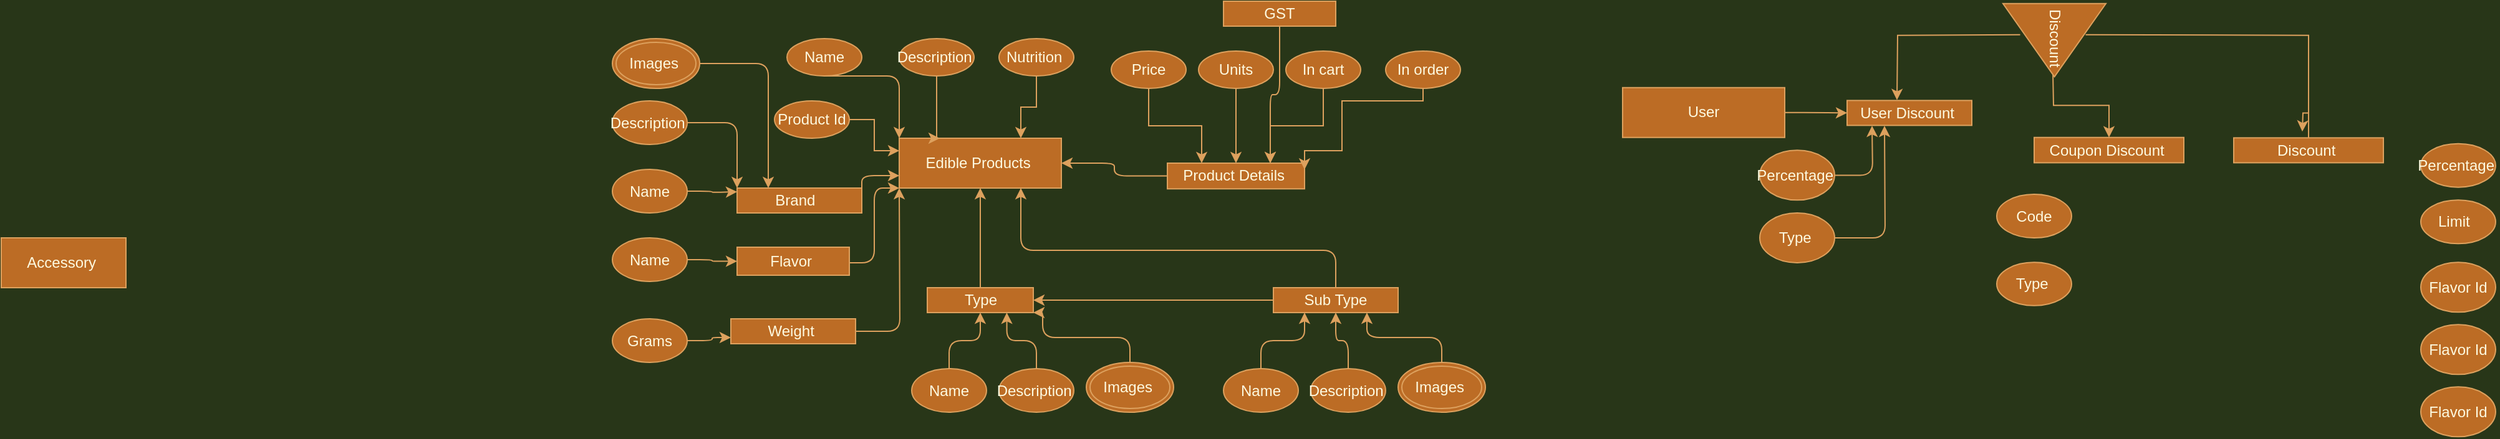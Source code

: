 <mxfile version="14.9.8" type="github">
  <diagram id="o0DlsNENsoFimQwdIdRT" name="Page-1">
    <mxGraphModel dx="1435" dy="733" grid="1" gridSize="10" guides="1" tooltips="1" connect="1" arrows="1" fold="1" page="1" pageScale="1" pageWidth="850" pageHeight="1100" background="#283618" math="0" shadow="0">
      <root>
        <mxCell id="0" />
        <mxCell id="1" parent="0" />
        <mxCell id="IQcZgMmbsIFZZEIsL7-R-1" value="Edible Products&amp;nbsp;" style="rounded=0;whiteSpace=wrap;html=1;fillColor=#BC6C25;strokeColor=#DDA15E;fontColor=#FEFAE0;" parent="1" vertex="1">
          <mxGeometry x="1200" y="250" width="130" height="40" as="geometry" />
        </mxCell>
        <mxCell id="5yPDVFOMv4cVIeS-5JL2-53" style="edgeStyle=orthogonalEdgeStyle;curved=0;rounded=1;sketch=0;orthogonalLoop=1;jettySize=auto;html=1;entryX=1;entryY=0.5;entryDx=0;entryDy=0;fontColor=#FEFAE0;strokeColor=#DDA15E;fillColor=#BC6C25;" edge="1" parent="1" source="IQcZgMmbsIFZZEIsL7-R-3" target="IQcZgMmbsIFZZEIsL7-R-1">
          <mxGeometry relative="1" as="geometry" />
        </mxCell>
        <mxCell id="IQcZgMmbsIFZZEIsL7-R-3" value="Product Details&amp;nbsp;" style="rounded=0;whiteSpace=wrap;html=1;fillColor=#BC6C25;strokeColor=#DDA15E;fontColor=#FEFAE0;" parent="1" vertex="1">
          <mxGeometry x="1415" y="270" width="110" height="20.63" as="geometry" />
        </mxCell>
        <mxCell id="5yPDVFOMv4cVIeS-5JL2-29" style="edgeStyle=orthogonalEdgeStyle;curved=0;rounded=1;sketch=0;orthogonalLoop=1;jettySize=auto;html=1;fontColor=#FEFAE0;strokeColor=#DDA15E;fillColor=#BC6C25;" edge="1" parent="1" source="IQcZgMmbsIFZZEIsL7-R-6">
          <mxGeometry relative="1" as="geometry">
            <mxPoint x="1200" y="250" as="targetPoint" />
            <Array as="points">
              <mxPoint x="1200" y="200" />
            </Array>
          </mxGeometry>
        </mxCell>
        <mxCell id="IQcZgMmbsIFZZEIsL7-R-6" value="Name" style="ellipse;whiteSpace=wrap;html=1;rotation=0;fillColor=#BC6C25;strokeColor=#DDA15E;fontColor=#FEFAE0;" parent="1" vertex="1">
          <mxGeometry x="1110" y="170" width="60" height="30" as="geometry" />
        </mxCell>
        <mxCell id="IQcZgMmbsIFZZEIsL7-R-18" style="edgeStyle=orthogonalEdgeStyle;rounded=0;orthogonalLoop=1;jettySize=auto;html=1;entryX=0.25;entryY=0;entryDx=0;entryDy=0;labelBackgroundColor=#283618;strokeColor=#DDA15E;fontColor=#FEFAE0;" parent="1" source="IQcZgMmbsIFZZEIsL7-R-7" target="IQcZgMmbsIFZZEIsL7-R-1" edge="1">
          <mxGeometry relative="1" as="geometry">
            <Array as="points">
              <mxPoint x="1230" y="250" />
            </Array>
          </mxGeometry>
        </mxCell>
        <mxCell id="IQcZgMmbsIFZZEIsL7-R-7" value="Description&amp;nbsp;" style="ellipse;whiteSpace=wrap;html=1;rotation=0;fillColor=#BC6C25;strokeColor=#DDA15E;fontColor=#FEFAE0;" parent="1" vertex="1">
          <mxGeometry x="1200" y="170" width="60" height="30" as="geometry" />
        </mxCell>
        <mxCell id="IQcZgMmbsIFZZEIsL7-R-19" style="edgeStyle=orthogonalEdgeStyle;rounded=0;orthogonalLoop=1;jettySize=auto;html=1;entryX=0.75;entryY=0;entryDx=0;entryDy=0;labelBackgroundColor=#283618;strokeColor=#DDA15E;fontColor=#FEFAE0;" parent="1" source="IQcZgMmbsIFZZEIsL7-R-13" target="IQcZgMmbsIFZZEIsL7-R-1" edge="1">
          <mxGeometry relative="1" as="geometry" />
        </mxCell>
        <mxCell id="IQcZgMmbsIFZZEIsL7-R-13" value="Nutrition&amp;nbsp;" style="ellipse;whiteSpace=wrap;html=1;rotation=0;fillColor=#BC6C25;strokeColor=#DDA15E;fontColor=#FEFAE0;" parent="1" vertex="1">
          <mxGeometry x="1280" y="170" width="60" height="30" as="geometry" />
        </mxCell>
        <mxCell id="IQcZgMmbsIFZZEIsL7-R-15" style="edgeStyle=orthogonalEdgeStyle;rounded=0;orthogonalLoop=1;jettySize=auto;html=1;entryX=0;entryY=0.25;entryDx=0;entryDy=0;labelBackgroundColor=#283618;strokeColor=#DDA15E;fontColor=#FEFAE0;" parent="1" source="IQcZgMmbsIFZZEIsL7-R-14" target="IQcZgMmbsIFZZEIsL7-R-1" edge="1">
          <mxGeometry relative="1" as="geometry" />
        </mxCell>
        <mxCell id="IQcZgMmbsIFZZEIsL7-R-14" value="Product Id" style="ellipse;whiteSpace=wrap;html=1;rotation=0;fillColor=#BC6C25;strokeColor=#DDA15E;fontColor=#FEFAE0;" parent="1" vertex="1">
          <mxGeometry x="1100" y="220" width="60" height="30" as="geometry" />
        </mxCell>
        <mxCell id="IQcZgMmbsIFZZEIsL7-R-33" value="" style="edgeStyle=orthogonalEdgeStyle;rounded=0;orthogonalLoop=1;jettySize=auto;html=1;labelBackgroundColor=#283618;strokeColor=#DDA15E;fontColor=#FEFAE0;" parent="1" edge="1">
          <mxGeometry relative="1" as="geometry">
            <mxPoint x="2098.75" y="166.87" as="sourcePoint" />
            <mxPoint x="2000" y="219.37" as="targetPoint" />
          </mxGeometry>
        </mxCell>
        <mxCell id="IQcZgMmbsIFZZEIsL7-R-35" value="" style="edgeStyle=orthogonalEdgeStyle;rounded=0;orthogonalLoop=1;jettySize=auto;html=1;labelBackgroundColor=#283618;strokeColor=#DDA15E;fontColor=#FEFAE0;" parent="1" target="IQcZgMmbsIFZZEIsL7-R-34" edge="1">
          <mxGeometry relative="1" as="geometry">
            <mxPoint x="2125" y="196.87" as="sourcePoint" />
          </mxGeometry>
        </mxCell>
        <mxCell id="IQcZgMmbsIFZZEIsL7-R-37" value="" style="edgeStyle=orthogonalEdgeStyle;rounded=0;orthogonalLoop=1;jettySize=auto;html=1;labelBackgroundColor=#283618;strokeColor=#DDA15E;fontColor=#FEFAE0;startArrow=none;" parent="1" edge="1" source="5yPDVFOMv4cVIeS-5JL2-46">
          <mxGeometry relative="1" as="geometry">
            <mxPoint x="2151.25" y="166.87" as="sourcePoint" />
            <mxPoint x="2325.0" y="244.68" as="targetPoint" />
          </mxGeometry>
        </mxCell>
        <mxCell id="IQcZgMmbsIFZZEIsL7-R-32" value="User Discount&amp;nbsp;" style="whiteSpace=wrap;html=1;fillColor=#BC6C25;strokeColor=#DDA15E;fontColor=#FEFAE0;" parent="1" vertex="1">
          <mxGeometry x="1960" y="219.68" width="100" height="20" as="geometry" />
        </mxCell>
        <mxCell id="IQcZgMmbsIFZZEIsL7-R-34" value="Coupon Discount&amp;nbsp;" style="whiteSpace=wrap;html=1;fillColor=#BC6C25;strokeColor=#DDA15E;fontColor=#FEFAE0;" parent="1" vertex="1">
          <mxGeometry x="2110" y="249.37" width="120" height="20.31" as="geometry" />
        </mxCell>
        <mxCell id="IQcZgMmbsIFZZEIsL7-R-38" value="Discount&amp;nbsp;" style="triangle;whiteSpace=wrap;html=1;fontColor=#FEFAE0;rotation=90;fillColor=#BC6C25;strokeColor=#DDA15E;" parent="1" vertex="1">
          <mxGeometry x="2096.88" y="130" width="58.75" height="82.5" as="geometry" />
        </mxCell>
        <mxCell id="6ZJNAHarv_-wQdy6G1yE-9" style="edgeStyle=orthogonalEdgeStyle;rounded=0;orthogonalLoop=1;jettySize=auto;html=1;entryX=0.5;entryY=0;entryDx=0;entryDy=0;fontColor=#FEFAE0;exitX=1;exitY=1;exitDx=0;exitDy=0;labelBackgroundColor=#283618;strokeColor=#DDA15E;" parent="1" source="6ZJNAHarv_-wQdy6G1yE-3" target="IQcZgMmbsIFZZEIsL7-R-3" edge="1">
          <mxGeometry relative="1" as="geometry">
            <mxPoint x="1490" y="220" as="sourcePoint" />
            <Array as="points">
              <mxPoint x="1470" y="206" />
              <mxPoint x="1470" y="250" />
            </Array>
          </mxGeometry>
        </mxCell>
        <mxCell id="6ZJNAHarv_-wQdy6G1yE-3" value="Units" style="ellipse;whiteSpace=wrap;html=1;rotation=0;fillColor=#BC6C25;strokeColor=#DDA15E;fontColor=#FEFAE0;" parent="1" vertex="1">
          <mxGeometry x="1440" y="180" width="60" height="30" as="geometry" />
        </mxCell>
        <mxCell id="6ZJNAHarv_-wQdy6G1yE-8" style="edgeStyle=orthogonalEdgeStyle;rounded=0;orthogonalLoop=1;jettySize=auto;html=1;entryX=0.25;entryY=0;entryDx=0;entryDy=0;fontColor=#FEFAE0;labelBackgroundColor=#283618;strokeColor=#DDA15E;" parent="1" source="6ZJNAHarv_-wQdy6G1yE-4" target="IQcZgMmbsIFZZEIsL7-R-3" edge="1">
          <mxGeometry relative="1" as="geometry" />
        </mxCell>
        <mxCell id="6ZJNAHarv_-wQdy6G1yE-4" value="Price" style="ellipse;whiteSpace=wrap;html=1;rotation=0;fillColor=#BC6C25;strokeColor=#DDA15E;fontColor=#FEFAE0;" parent="1" vertex="1">
          <mxGeometry x="1370" y="180" width="60" height="30" as="geometry" />
        </mxCell>
        <mxCell id="6ZJNAHarv_-wQdy6G1yE-10" style="edgeStyle=orthogonalEdgeStyle;rounded=0;orthogonalLoop=1;jettySize=auto;html=1;entryX=0.75;entryY=0;entryDx=0;entryDy=0;fontColor=#FEFAE0;labelBackgroundColor=#283618;strokeColor=#DDA15E;" parent="1" source="6ZJNAHarv_-wQdy6G1yE-5" target="IQcZgMmbsIFZZEIsL7-R-3" edge="1">
          <mxGeometry relative="1" as="geometry" />
        </mxCell>
        <mxCell id="6ZJNAHarv_-wQdy6G1yE-5" value="In cart" style="ellipse;whiteSpace=wrap;html=1;rotation=0;fillColor=#BC6C25;strokeColor=#DDA15E;fontColor=#FEFAE0;" parent="1" vertex="1">
          <mxGeometry x="1510" y="180" width="60" height="30" as="geometry" />
        </mxCell>
        <mxCell id="6ZJNAHarv_-wQdy6G1yE-11" style="edgeStyle=orthogonalEdgeStyle;rounded=0;orthogonalLoop=1;jettySize=auto;html=1;entryX=1;entryY=0.25;entryDx=0;entryDy=0;fontColor=#FEFAE0;labelBackgroundColor=#283618;strokeColor=#DDA15E;" parent="1" source="6ZJNAHarv_-wQdy6G1yE-6" target="IQcZgMmbsIFZZEIsL7-R-3" edge="1">
          <mxGeometry relative="1" as="geometry">
            <Array as="points">
              <mxPoint x="1620" y="220" />
              <mxPoint x="1555" y="220" />
              <mxPoint x="1555" y="260" />
            </Array>
          </mxGeometry>
        </mxCell>
        <mxCell id="6ZJNAHarv_-wQdy6G1yE-6" value="In order" style="ellipse;whiteSpace=wrap;html=1;rotation=0;fillColor=#BC6C25;strokeColor=#DDA15E;fontColor=#FEFAE0;" parent="1" vertex="1">
          <mxGeometry x="1590" y="180" width="60" height="30" as="geometry" />
        </mxCell>
        <mxCell id="6ZJNAHarv_-wQdy6G1yE-23" value="Accessory&amp;nbsp;" style="whiteSpace=wrap;html=1;align=center;fontColor=#FEFAE0;fillColor=#BC6C25;strokeColor=#DDA15E;" parent="1" vertex="1">
          <mxGeometry x="480" y="330" width="100" height="40" as="geometry" />
        </mxCell>
        <mxCell id="5yPDVFOMv4cVIeS-5JL2-5" style="edgeStyle=orthogonalEdgeStyle;curved=0;rounded=1;sketch=0;orthogonalLoop=1;jettySize=auto;html=1;entryX=0.5;entryY=1;entryDx=0;entryDy=0;fontColor=#FEFAE0;strokeColor=#DDA15E;fillColor=#BC6C25;" edge="1" parent="1" source="5yPDVFOMv4cVIeS-5JL2-1" target="IQcZgMmbsIFZZEIsL7-R-1">
          <mxGeometry relative="1" as="geometry" />
        </mxCell>
        <mxCell id="5yPDVFOMv4cVIeS-5JL2-1" value="Type" style="whiteSpace=wrap;html=1;fillColor=#BC6C25;strokeColor=#DDA15E;fontColor=#FEFAE0;" vertex="1" parent="1">
          <mxGeometry x="1222.5" y="370" width="85" height="20" as="geometry" />
        </mxCell>
        <mxCell id="5yPDVFOMv4cVIeS-5JL2-6" style="edgeStyle=orthogonalEdgeStyle;curved=0;rounded=1;sketch=0;orthogonalLoop=1;jettySize=auto;html=1;fontColor=#FEFAE0;strokeColor=#DDA15E;fillColor=#BC6C25;entryX=1;entryY=0.5;entryDx=0;entryDy=0;" edge="1" parent="1" source="5yPDVFOMv4cVIeS-5JL2-2" target="5yPDVFOMv4cVIeS-5JL2-1">
          <mxGeometry relative="1" as="geometry">
            <mxPoint x="1320" y="375" as="targetPoint" />
          </mxGeometry>
        </mxCell>
        <mxCell id="5yPDVFOMv4cVIeS-5JL2-36" style="edgeStyle=orthogonalEdgeStyle;curved=0;rounded=1;sketch=0;orthogonalLoop=1;jettySize=auto;html=1;entryX=0.75;entryY=1;entryDx=0;entryDy=0;fontColor=#FEFAE0;strokeColor=#DDA15E;fillColor=#BC6C25;" edge="1" parent="1" source="5yPDVFOMv4cVIeS-5JL2-2" target="IQcZgMmbsIFZZEIsL7-R-1">
          <mxGeometry relative="1" as="geometry">
            <Array as="points">
              <mxPoint x="1550" y="340" />
              <mxPoint x="1298" y="340" />
            </Array>
          </mxGeometry>
        </mxCell>
        <mxCell id="5yPDVFOMv4cVIeS-5JL2-2" value="Sub Type" style="whiteSpace=wrap;html=1;fillColor=#BC6C25;strokeColor=#DDA15E;fontColor=#FEFAE0;" vertex="1" parent="1">
          <mxGeometry x="1500" y="370" width="100" height="20" as="geometry" />
        </mxCell>
        <mxCell id="5yPDVFOMv4cVIeS-5JL2-4" style="edgeStyle=orthogonalEdgeStyle;curved=0;rounded=1;sketch=0;orthogonalLoop=1;jettySize=auto;html=1;fontColor=#FEFAE0;strokeColor=#DDA15E;fillColor=#BC6C25;" edge="1" parent="1" source="5yPDVFOMv4cVIeS-5JL2-3">
          <mxGeometry relative="1" as="geometry">
            <mxPoint x="1200" y="280" as="targetPoint" />
            <Array as="points">
              <mxPoint x="1170" y="280" />
            </Array>
          </mxGeometry>
        </mxCell>
        <mxCell id="5yPDVFOMv4cVIeS-5JL2-3" value="Brand &amp;nbsp;" style="whiteSpace=wrap;html=1;fillColor=#BC6C25;strokeColor=#DDA15E;fontColor=#FEFAE0;" vertex="1" parent="1">
          <mxGeometry x="1070" y="290" width="100" height="20" as="geometry" />
        </mxCell>
        <mxCell id="5yPDVFOMv4cVIeS-5JL2-10" style="edgeStyle=orthogonalEdgeStyle;curved=0;rounded=1;sketch=0;orthogonalLoop=1;jettySize=auto;html=1;fontColor=#FEFAE0;strokeColor=#DDA15E;fillColor=#BC6C25;" edge="1" parent="1" source="5yPDVFOMv4cVIeS-5JL2-8">
          <mxGeometry relative="1" as="geometry">
            <mxPoint x="1200" y="290" as="targetPoint" />
            <Array as="points">
              <mxPoint x="1180" y="350" />
              <mxPoint x="1180" y="290" />
            </Array>
          </mxGeometry>
        </mxCell>
        <mxCell id="5yPDVFOMv4cVIeS-5JL2-8" value="Flavor&amp;nbsp;" style="whiteSpace=wrap;html=1;fillColor=#BC6C25;strokeColor=#DDA15E;fontColor=#FEFAE0;" vertex="1" parent="1">
          <mxGeometry x="1070" y="337.5" width="90" height="22.5" as="geometry" />
        </mxCell>
        <mxCell id="5yPDVFOMv4cVIeS-5JL2-11" style="edgeStyle=orthogonalEdgeStyle;curved=0;rounded=1;sketch=0;orthogonalLoop=1;jettySize=auto;html=1;fontColor=#FEFAE0;strokeColor=#DDA15E;fillColor=#BC6C25;" edge="1" parent="1" source="5yPDVFOMv4cVIeS-5JL2-9">
          <mxGeometry relative="1" as="geometry">
            <mxPoint x="1200" y="290" as="targetPoint" />
          </mxGeometry>
        </mxCell>
        <mxCell id="5yPDVFOMv4cVIeS-5JL2-9" value="Weight&amp;nbsp;" style="whiteSpace=wrap;html=1;fillColor=#BC6C25;strokeColor=#DDA15E;fontColor=#FEFAE0;" vertex="1" parent="1">
          <mxGeometry x="1065" y="395" width="100" height="20" as="geometry" />
        </mxCell>
        <mxCell id="5yPDVFOMv4cVIeS-5JL2-13" style="edgeStyle=orthogonalEdgeStyle;curved=0;rounded=1;sketch=0;orthogonalLoop=1;jettySize=auto;html=1;entryX=0;entryY=0.75;entryDx=0;entryDy=0;fontColor=#FEFAE0;strokeColor=#DDA15E;fillColor=#BC6C25;" edge="1" parent="1" source="5yPDVFOMv4cVIeS-5JL2-12" target="5yPDVFOMv4cVIeS-5JL2-9">
          <mxGeometry relative="1" as="geometry" />
        </mxCell>
        <mxCell id="5yPDVFOMv4cVIeS-5JL2-12" value="Grams" style="ellipse;whiteSpace=wrap;html=1;rotation=0;fillColor=#BC6C25;strokeColor=#DDA15E;fontColor=#FEFAE0;" vertex="1" parent="1">
          <mxGeometry x="970" y="395" width="60" height="35" as="geometry" />
        </mxCell>
        <mxCell id="5yPDVFOMv4cVIeS-5JL2-15" style="edgeStyle=orthogonalEdgeStyle;curved=0;rounded=1;sketch=0;orthogonalLoop=1;jettySize=auto;html=1;entryX=0;entryY=0.5;entryDx=0;entryDy=0;fontColor=#FEFAE0;strokeColor=#DDA15E;fillColor=#BC6C25;" edge="1" parent="1" source="5yPDVFOMv4cVIeS-5JL2-14" target="5yPDVFOMv4cVIeS-5JL2-8">
          <mxGeometry relative="1" as="geometry" />
        </mxCell>
        <mxCell id="5yPDVFOMv4cVIeS-5JL2-14" value="Name" style="ellipse;whiteSpace=wrap;html=1;rotation=0;fillColor=#BC6C25;strokeColor=#DDA15E;fontColor=#FEFAE0;" vertex="1" parent="1">
          <mxGeometry x="970" y="330" width="60" height="35" as="geometry" />
        </mxCell>
        <mxCell id="5yPDVFOMv4cVIeS-5JL2-17" style="edgeStyle=orthogonalEdgeStyle;curved=0;rounded=1;sketch=0;orthogonalLoop=1;jettySize=auto;html=1;fontColor=#FEFAE0;strokeColor=#DDA15E;fillColor=#BC6C25;" edge="1" parent="1" source="5yPDVFOMv4cVIeS-5JL2-16">
          <mxGeometry relative="1" as="geometry">
            <mxPoint x="1070" y="293" as="targetPoint" />
          </mxGeometry>
        </mxCell>
        <mxCell id="5yPDVFOMv4cVIeS-5JL2-16" value="Name" style="ellipse;whiteSpace=wrap;html=1;rotation=0;fillColor=#BC6C25;strokeColor=#DDA15E;fontColor=#FEFAE0;" vertex="1" parent="1">
          <mxGeometry x="970" y="275" width="60" height="35" as="geometry" />
        </mxCell>
        <mxCell id="5yPDVFOMv4cVIeS-5JL2-19" style="edgeStyle=orthogonalEdgeStyle;curved=0;rounded=1;sketch=0;orthogonalLoop=1;jettySize=auto;html=1;entryX=0;entryY=0;entryDx=0;entryDy=0;fontColor=#FEFAE0;strokeColor=#DDA15E;fillColor=#BC6C25;" edge="1" parent="1" source="5yPDVFOMv4cVIeS-5JL2-18" target="5yPDVFOMv4cVIeS-5JL2-3">
          <mxGeometry relative="1" as="geometry" />
        </mxCell>
        <mxCell id="5yPDVFOMv4cVIeS-5JL2-18" value="Description&amp;nbsp;" style="ellipse;whiteSpace=wrap;html=1;rotation=0;fillColor=#BC6C25;strokeColor=#DDA15E;fontColor=#FEFAE0;" vertex="1" parent="1">
          <mxGeometry x="970" y="220" width="60" height="35" as="geometry" />
        </mxCell>
        <mxCell id="5yPDVFOMv4cVIeS-5JL2-22" style="edgeStyle=orthogonalEdgeStyle;curved=0;rounded=1;sketch=0;orthogonalLoop=1;jettySize=auto;html=1;entryX=0.25;entryY=0;entryDx=0;entryDy=0;fontColor=#FEFAE0;strokeColor=#DDA15E;fillColor=#BC6C25;" edge="1" parent="1" source="5yPDVFOMv4cVIeS-5JL2-21" target="5yPDVFOMv4cVIeS-5JL2-3">
          <mxGeometry relative="1" as="geometry" />
        </mxCell>
        <mxCell id="5yPDVFOMv4cVIeS-5JL2-21" value="Images&amp;nbsp;" style="ellipse;shape=doubleEllipse;margin=3;whiteSpace=wrap;html=1;align=center;rounded=0;sketch=0;fontColor=#FEFAE0;strokeColor=#DDA15E;fillColor=#BC6C25;" vertex="1" parent="1">
          <mxGeometry x="970" y="170" width="70" height="40" as="geometry" />
        </mxCell>
        <mxCell id="5yPDVFOMv4cVIeS-5JL2-28" style="edgeStyle=orthogonalEdgeStyle;curved=0;rounded=1;sketch=0;orthogonalLoop=1;jettySize=auto;html=1;entryX=1;entryY=1;entryDx=0;entryDy=0;fontColor=#FEFAE0;strokeColor=#DDA15E;fillColor=#BC6C25;" edge="1" parent="1" source="5yPDVFOMv4cVIeS-5JL2-23" target="5yPDVFOMv4cVIeS-5JL2-1">
          <mxGeometry relative="1" as="geometry">
            <Array as="points">
              <mxPoint x="1385" y="410" />
              <mxPoint x="1315" y="410" />
            </Array>
          </mxGeometry>
        </mxCell>
        <mxCell id="5yPDVFOMv4cVIeS-5JL2-23" value="Images&amp;nbsp;" style="ellipse;shape=doubleEllipse;margin=3;whiteSpace=wrap;html=1;align=center;rounded=0;sketch=0;fontColor=#FEFAE0;strokeColor=#DDA15E;fillColor=#BC6C25;" vertex="1" parent="1">
          <mxGeometry x="1350" y="430" width="70" height="40" as="geometry" />
        </mxCell>
        <mxCell id="5yPDVFOMv4cVIeS-5JL2-27" style="edgeStyle=orthogonalEdgeStyle;curved=0;rounded=1;sketch=0;orthogonalLoop=1;jettySize=auto;html=1;entryX=0.75;entryY=1;entryDx=0;entryDy=0;fontColor=#FEFAE0;strokeColor=#DDA15E;fillColor=#BC6C25;" edge="1" parent="1" source="5yPDVFOMv4cVIeS-5JL2-24" target="5yPDVFOMv4cVIeS-5JL2-1">
          <mxGeometry relative="1" as="geometry" />
        </mxCell>
        <mxCell id="5yPDVFOMv4cVIeS-5JL2-24" value="Description&amp;nbsp;" style="ellipse;whiteSpace=wrap;html=1;rotation=0;fillColor=#BC6C25;strokeColor=#DDA15E;fontColor=#FEFAE0;" vertex="1" parent="1">
          <mxGeometry x="1280" y="435" width="60" height="35" as="geometry" />
        </mxCell>
        <mxCell id="5yPDVFOMv4cVIeS-5JL2-26" style="edgeStyle=orthogonalEdgeStyle;curved=0;rounded=1;sketch=0;orthogonalLoop=1;jettySize=auto;html=1;entryX=0.5;entryY=1;entryDx=0;entryDy=0;fontColor=#FEFAE0;strokeColor=#DDA15E;fillColor=#BC6C25;" edge="1" parent="1" source="5yPDVFOMv4cVIeS-5JL2-25" target="5yPDVFOMv4cVIeS-5JL2-1">
          <mxGeometry relative="1" as="geometry" />
        </mxCell>
        <mxCell id="5yPDVFOMv4cVIeS-5JL2-25" value="Name" style="ellipse;whiteSpace=wrap;html=1;rotation=0;fillColor=#BC6C25;strokeColor=#DDA15E;fontColor=#FEFAE0;" vertex="1" parent="1">
          <mxGeometry x="1210" y="435" width="60" height="35" as="geometry" />
        </mxCell>
        <mxCell id="5yPDVFOMv4cVIeS-5JL2-35" style="edgeStyle=orthogonalEdgeStyle;curved=0;rounded=1;sketch=0;orthogonalLoop=1;jettySize=auto;html=1;entryX=0.75;entryY=1;entryDx=0;entryDy=0;fontColor=#FEFAE0;strokeColor=#DDA15E;fillColor=#BC6C25;" edge="1" parent="1" source="5yPDVFOMv4cVIeS-5JL2-30" target="5yPDVFOMv4cVIeS-5JL2-2">
          <mxGeometry relative="1" as="geometry" />
        </mxCell>
        <mxCell id="5yPDVFOMv4cVIeS-5JL2-30" value="Images&amp;nbsp;" style="ellipse;shape=doubleEllipse;margin=3;whiteSpace=wrap;html=1;align=center;rounded=0;sketch=0;fontColor=#FEFAE0;strokeColor=#DDA15E;fillColor=#BC6C25;" vertex="1" parent="1">
          <mxGeometry x="1600" y="430" width="70" height="40" as="geometry" />
        </mxCell>
        <mxCell id="5yPDVFOMv4cVIeS-5JL2-34" style="edgeStyle=orthogonalEdgeStyle;curved=0;rounded=1;sketch=0;orthogonalLoop=1;jettySize=auto;html=1;entryX=0.5;entryY=1;entryDx=0;entryDy=0;fontColor=#FEFAE0;strokeColor=#DDA15E;fillColor=#BC6C25;" edge="1" parent="1" source="5yPDVFOMv4cVIeS-5JL2-31" target="5yPDVFOMv4cVIeS-5JL2-2">
          <mxGeometry relative="1" as="geometry" />
        </mxCell>
        <mxCell id="5yPDVFOMv4cVIeS-5JL2-31" value="Description&amp;nbsp;" style="ellipse;whiteSpace=wrap;html=1;rotation=0;fillColor=#BC6C25;strokeColor=#DDA15E;fontColor=#FEFAE0;" vertex="1" parent="1">
          <mxGeometry x="1530" y="435" width="60" height="35" as="geometry" />
        </mxCell>
        <mxCell id="5yPDVFOMv4cVIeS-5JL2-33" style="edgeStyle=orthogonalEdgeStyle;curved=0;rounded=1;sketch=0;orthogonalLoop=1;jettySize=auto;html=1;entryX=0.25;entryY=1;entryDx=0;entryDy=0;fontColor=#FEFAE0;strokeColor=#DDA15E;fillColor=#BC6C25;" edge="1" parent="1" source="5yPDVFOMv4cVIeS-5JL2-32" target="5yPDVFOMv4cVIeS-5JL2-2">
          <mxGeometry relative="1" as="geometry" />
        </mxCell>
        <mxCell id="5yPDVFOMv4cVIeS-5JL2-32" value="Name" style="ellipse;whiteSpace=wrap;html=1;rotation=0;fillColor=#BC6C25;strokeColor=#DDA15E;fontColor=#FEFAE0;" vertex="1" parent="1">
          <mxGeometry x="1460" y="435" width="60" height="35" as="geometry" />
        </mxCell>
        <mxCell id="5yPDVFOMv4cVIeS-5JL2-38" value="Percentage&amp;nbsp;" style="ellipse;whiteSpace=wrap;html=1;rotation=0;fillColor=#BC6C25;strokeColor=#DDA15E;fontColor=#FEFAE0;" vertex="1" parent="1">
          <mxGeometry x="2420" y="254.37" width="60" height="35" as="geometry" />
        </mxCell>
        <mxCell id="5yPDVFOMv4cVIeS-5JL2-39" value="Limit &amp;nbsp;" style="ellipse;whiteSpace=wrap;html=1;rotation=0;fillColor=#BC6C25;strokeColor=#DDA15E;fontColor=#FEFAE0;" vertex="1" parent="1">
          <mxGeometry x="2420" y="299.68" width="60" height="35" as="geometry" />
        </mxCell>
        <mxCell id="5yPDVFOMv4cVIeS-5JL2-40" value="Flavor Id" style="ellipse;whiteSpace=wrap;html=1;rotation=0;fillColor=#BC6C25;strokeColor=#DDA15E;fontColor=#FEFAE0;" vertex="1" parent="1">
          <mxGeometry x="2420" y="349.68" width="60" height="40" as="geometry" />
        </mxCell>
        <mxCell id="5yPDVFOMv4cVIeS-5JL2-41" value="Flavor Id" style="ellipse;whiteSpace=wrap;html=1;rotation=0;fillColor=#BC6C25;strokeColor=#DDA15E;fontColor=#FEFAE0;" vertex="1" parent="1">
          <mxGeometry x="2420" y="399.68" width="60" height="40" as="geometry" />
        </mxCell>
        <mxCell id="5yPDVFOMv4cVIeS-5JL2-42" value="Flavor Id" style="ellipse;whiteSpace=wrap;html=1;rotation=0;fillColor=#BC6C25;strokeColor=#DDA15E;fontColor=#FEFAE0;" vertex="1" parent="1">
          <mxGeometry x="2420" y="449.68" width="60" height="40" as="geometry" />
        </mxCell>
        <mxCell id="5yPDVFOMv4cVIeS-5JL2-52" style="edgeStyle=orthogonalEdgeStyle;curved=0;rounded=1;sketch=0;orthogonalLoop=1;jettySize=auto;html=1;fontColor=#FEFAE0;strokeColor=#DDA15E;fillColor=#BC6C25;entryX=0.75;entryY=0;entryDx=0;entryDy=0;" edge="1" parent="1" source="5yPDVFOMv4cVIeS-5JL2-44" target="IQcZgMmbsIFZZEIsL7-R-3">
          <mxGeometry relative="1" as="geometry">
            <mxPoint x="1505" y="250" as="targetPoint" />
          </mxGeometry>
        </mxCell>
        <mxCell id="5yPDVFOMv4cVIeS-5JL2-44" value="GST" style="rounded=0;whiteSpace=wrap;html=1;fillColor=#BC6C25;strokeColor=#DDA15E;fontColor=#FEFAE0;" vertex="1" parent="1">
          <mxGeometry x="1460" y="140" width="90" height="20" as="geometry" />
        </mxCell>
        <mxCell id="5yPDVFOMv4cVIeS-5JL2-46" value="Discount&amp;nbsp;" style="whiteSpace=wrap;html=1;fillColor=#BC6C25;strokeColor=#DDA15E;fontColor=#FEFAE0;" vertex="1" parent="1">
          <mxGeometry x="2270" y="249.68" width="120" height="20" as="geometry" />
        </mxCell>
        <mxCell id="5yPDVFOMv4cVIeS-5JL2-47" value="" style="edgeStyle=orthogonalEdgeStyle;rounded=0;orthogonalLoop=1;jettySize=auto;html=1;labelBackgroundColor=#283618;strokeColor=#DDA15E;fontColor=#FEFAE0;endArrow=none;" edge="1" parent="1" target="5yPDVFOMv4cVIeS-5JL2-46">
          <mxGeometry relative="1" as="geometry">
            <mxPoint x="2151.25" y="166.87" as="sourcePoint" />
            <mxPoint x="2325.0" y="244.68" as="targetPoint" />
          </mxGeometry>
        </mxCell>
        <mxCell id="5yPDVFOMv4cVIeS-5JL2-54" style="edgeStyle=orthogonalEdgeStyle;curved=0;rounded=1;sketch=0;orthogonalLoop=1;jettySize=auto;html=1;fontColor=#FEFAE0;strokeColor=#DDA15E;fillColor=#BC6C25;endArrow=classic;endFill=1;" edge="1" parent="1" source="5yPDVFOMv4cVIeS-5JL2-50">
          <mxGeometry relative="1" as="geometry">
            <mxPoint x="1980" y="240.0" as="targetPoint" />
          </mxGeometry>
        </mxCell>
        <mxCell id="5yPDVFOMv4cVIeS-5JL2-50" value="Percentage&amp;nbsp;" style="ellipse;whiteSpace=wrap;html=1;rotation=0;fillColor=#BC6C25;strokeColor=#DDA15E;fontColor=#FEFAE0;" vertex="1" parent="1">
          <mxGeometry x="1890" y="259.68" width="60" height="40" as="geometry" />
        </mxCell>
        <mxCell id="5yPDVFOMv4cVIeS-5JL2-55" style="edgeStyle=orthogonalEdgeStyle;curved=0;rounded=1;sketch=0;orthogonalLoop=1;jettySize=auto;html=1;fontColor=#FEFAE0;strokeColor=#DDA15E;fillColor=#BC6C25;" edge="1" parent="1" source="5yPDVFOMv4cVIeS-5JL2-51">
          <mxGeometry relative="1" as="geometry">
            <mxPoint x="1990" y="240.0" as="targetPoint" />
          </mxGeometry>
        </mxCell>
        <mxCell id="5yPDVFOMv4cVIeS-5JL2-51" value="Type&amp;nbsp;" style="ellipse;whiteSpace=wrap;html=1;rotation=0;fillColor=#BC6C25;strokeColor=#DDA15E;fontColor=#FEFAE0;" vertex="1" parent="1">
          <mxGeometry x="1890" y="310" width="60" height="40" as="geometry" />
        </mxCell>
        <mxCell id="5yPDVFOMv4cVIeS-5JL2-57" style="edgeStyle=orthogonalEdgeStyle;curved=0;rounded=1;sketch=0;orthogonalLoop=1;jettySize=auto;html=1;entryX=0;entryY=0.5;entryDx=0;entryDy=0;fontColor=#FEFAE0;endArrow=classic;endFill=1;strokeColor=#DDA15E;fillColor=#BC6C25;" edge="1" parent="1" source="5yPDVFOMv4cVIeS-5JL2-56" target="IQcZgMmbsIFZZEIsL7-R-32">
          <mxGeometry relative="1" as="geometry" />
        </mxCell>
        <mxCell id="5yPDVFOMv4cVIeS-5JL2-56" value="User" style="rounded=0;whiteSpace=wrap;html=1;fillColor=#BC6C25;strokeColor=#DDA15E;fontColor=#FEFAE0;" vertex="1" parent="1">
          <mxGeometry x="1780" y="209.37" width="130" height="40" as="geometry" />
        </mxCell>
        <mxCell id="5yPDVFOMv4cVIeS-5JL2-58" value="Code" style="ellipse;whiteSpace=wrap;html=1;rotation=0;fillColor=#BC6C25;strokeColor=#DDA15E;fontColor=#FEFAE0;" vertex="1" parent="1">
          <mxGeometry x="2080" y="295" width="60" height="35" as="geometry" />
        </mxCell>
        <mxCell id="5yPDVFOMv4cVIeS-5JL2-59" value="Type&amp;nbsp;" style="ellipse;whiteSpace=wrap;html=1;rotation=0;fillColor=#BC6C25;strokeColor=#DDA15E;fontColor=#FEFAE0;" vertex="1" parent="1">
          <mxGeometry x="2080" y="349.68" width="60" height="34.68" as="geometry" />
        </mxCell>
      </root>
    </mxGraphModel>
  </diagram>
</mxfile>
